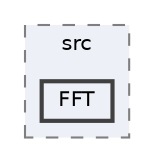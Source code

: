 digraph "external/taskflow/3rd-party/eigen-3.3.7/unsupported/Eigen/src/FFT"
{
 // LATEX_PDF_SIZE
  bgcolor="transparent";
  edge [fontname=Helvetica,fontsize=10,labelfontname=Helvetica,labelfontsize=10];
  node [fontname=Helvetica,fontsize=10,shape=box,height=0.2,width=0.4];
  compound=true
  subgraph clusterdir_9f83894f9d9ad8e6fa2d07b6fb700861 {
    graph [ bgcolor="#edf0f7", pencolor="grey50", label="src", fontname=Helvetica,fontsize=10 style="filled,dashed", URL="dir_9f83894f9d9ad8e6fa2d07b6fb700861.html",tooltip=""]
  dir_bf802adde83c8242ed77320ca3473a89 [label="FFT", fillcolor="#edf0f7", color="grey25", style="filled,bold", URL="dir_bf802adde83c8242ed77320ca3473a89.html",tooltip=""];
  }
}
